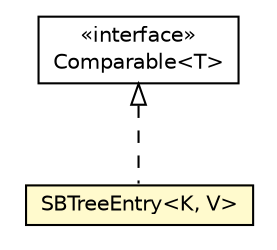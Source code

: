 #!/usr/local/bin/dot
#
# Class diagram 
# Generated by UMLGraph version R5_6-24-gf6e263 (http://www.umlgraph.org/)
#

digraph G {
	edge [fontname="Helvetica",fontsize=10,labelfontname="Helvetica",labelfontsize=10];
	node [fontname="Helvetica",fontsize=10,shape=plaintext];
	nodesep=0.25;
	ranksep=0.5;
	// com.orientechnologies.orient.core.index.sbtree.local.OSBTreeBucket.SBTreeEntry<K, V>
	c3234562 [label=<<table title="com.orientechnologies.orient.core.index.sbtree.local.OSBTreeBucket.SBTreeEntry" border="0" cellborder="1" cellspacing="0" cellpadding="2" port="p" bgcolor="lemonChiffon" href="./OSBTreeBucket.SBTreeEntry.html">
		<tr><td><table border="0" cellspacing="0" cellpadding="1">
<tr><td align="center" balign="center"> SBTreeEntry&lt;K, V&gt; </td></tr>
		</table></td></tr>
		</table>>, URL="./OSBTreeBucket.SBTreeEntry.html", fontname="Helvetica", fontcolor="black", fontsize=10.0];
	//com.orientechnologies.orient.core.index.sbtree.local.OSBTreeBucket.SBTreeEntry<K, V> implements java.lang.Comparable<T>
	c3235249:p -> c3234562:p [dir=back,arrowtail=empty,style=dashed];
	// java.lang.Comparable<T>
	c3235249 [label=<<table title="java.lang.Comparable" border="0" cellborder="1" cellspacing="0" cellpadding="2" port="p" href="http://java.sun.com/j2se/1.4.2/docs/api/java/lang/Comparable.html">
		<tr><td><table border="0" cellspacing="0" cellpadding="1">
<tr><td align="center" balign="center"> &#171;interface&#187; </td></tr>
<tr><td align="center" balign="center"> Comparable&lt;T&gt; </td></tr>
		</table></td></tr>
		</table>>, URL="http://java.sun.com/j2se/1.4.2/docs/api/java/lang/Comparable.html", fontname="Helvetica", fontcolor="black", fontsize=10.0];
}

